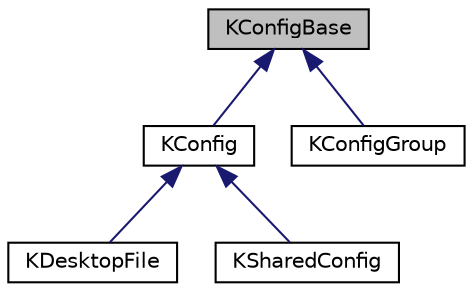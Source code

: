 digraph "KConfigBase"
{
  edge [fontname="Helvetica",fontsize="10",labelfontname="Helvetica",labelfontsize="10"];
  node [fontname="Helvetica",fontsize="10",shape=record];
  Node0 [label="KConfigBase",height=0.2,width=0.4,color="black", fillcolor="grey75", style="filled", fontcolor="black"];
  Node0 -> Node1 [dir="back",color="midnightblue",fontsize="10",style="solid",fontname="Helvetica"];
  Node1 [label="KConfig",height=0.2,width=0.4,color="black", fillcolor="white", style="filled",URL="$classKConfig.html",tooltip="The central class of the KDE configuration data system. "];
  Node1 -> Node2 [dir="back",color="midnightblue",fontsize="10",style="solid",fontname="Helvetica"];
  Node2 [label="KDesktopFile",height=0.2,width=0.4,color="black", fillcolor="white", style="filled",URL="$classKDesktopFile.html",tooltip="KDE Desktop File Management. "];
  Node1 -> Node3 [dir="back",color="midnightblue",fontsize="10",style="solid",fontname="Helvetica"];
  Node3 [label="KSharedConfig",height=0.2,width=0.4,color="black", fillcolor="white", style="filled",URL="$classKSharedConfig.html",tooltip="KConfig variant using shared memory. "];
  Node0 -> Node4 [dir="back",color="midnightblue",fontsize="10",style="solid",fontname="Helvetica"];
  Node4 [label="KConfigGroup",height=0.2,width=0.4,color="black", fillcolor="white", style="filled",URL="$classKConfigGroup.html",tooltip="A class for one specific group in a KConfig object. "];
}
